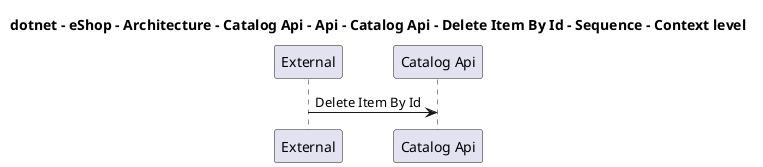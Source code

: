 @startuml

title dotnet - eShop - Architecture - Catalog Api - Api - Catalog Api - Delete Item By Id - Sequence - Context level

participant "External" as C4InterFlow.SoftwareSystems.ExternalSystem
participant "Catalog Api" as dotnet.eShop.Architecture.SoftwareSystems.CatalogApi

C4InterFlow.SoftwareSystems.ExternalSystem -> dotnet.eShop.Architecture.SoftwareSystems.CatalogApi : Delete Item By Id


@enduml
